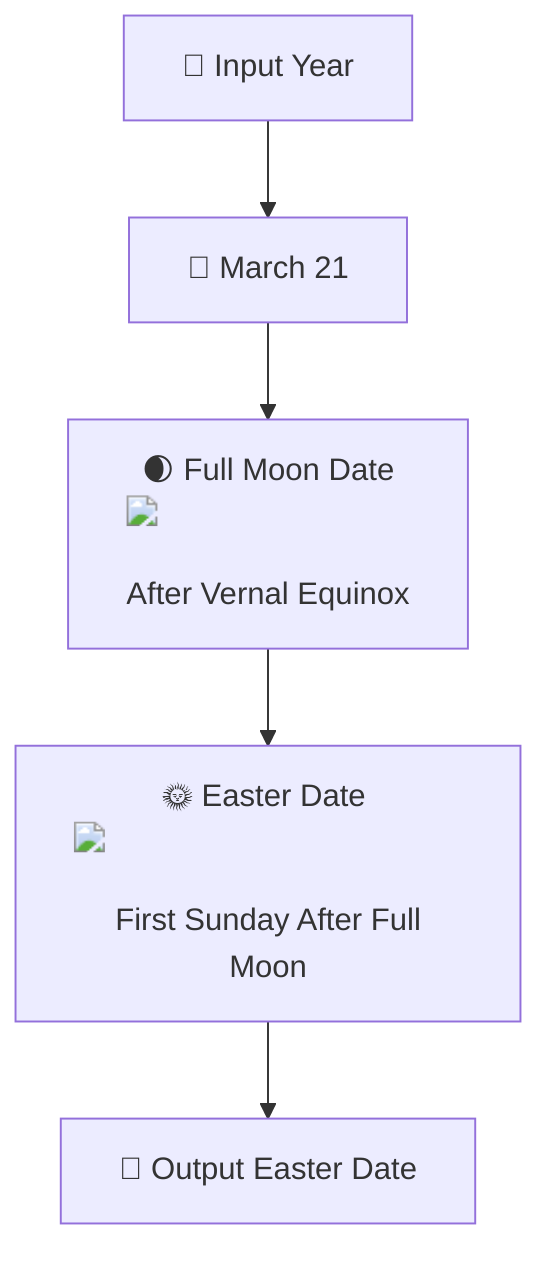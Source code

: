 flowchart TD
    A["📂 Input Year"] --> B["📅 March 21"]
    B --> C["🌒 Full Moon Date <img src='dummy_plots/hist_template.svg'/> <br/> After Vernal Equinox"]
    C --> D["🌞 Easter Date <img src='dummy_plots/barplot_template.svg'/> <br/> First Sunday After Full Moon"]
    D --> E["📅 Output Easter Date"]